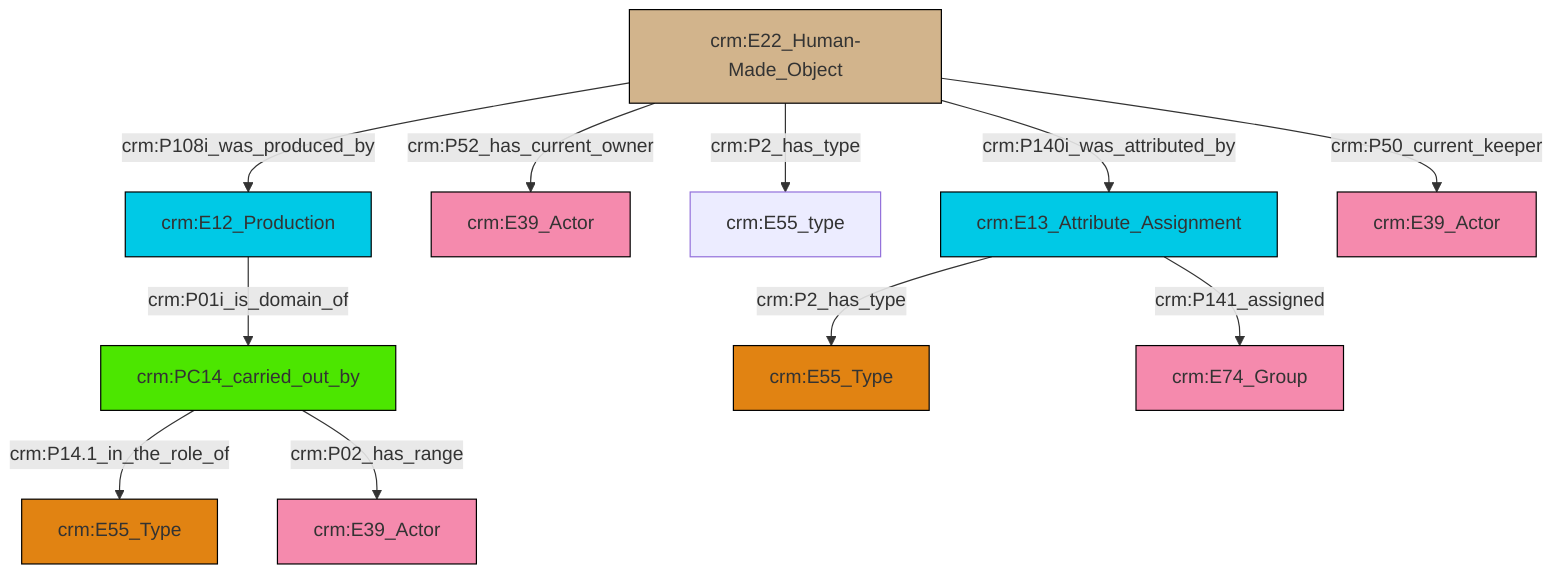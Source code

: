 graph TD
classDef Literal fill:#f2f2f2,stroke:#000000;
classDef CRM_Entity fill:#FFFFFF,stroke:#000000;
classDef Temporal_Entity fill:#00C9E6, stroke:#000000;
classDef Type fill:#E18312, stroke:#000000;
classDef Time-Span fill:#2C9C91, stroke:#000000;
classDef Appellation fill:#FFEB7F, stroke:#000000;
classDef Place fill:#008836, stroke:#000000;
classDef Persistent_Item fill:#B266B2, stroke:#000000;
classDef Conceptual_Object fill:#FFD700, stroke:#000000;
classDef Physical_Thing fill:#D2B48C, stroke:#000000;
classDef Actor fill:#f58aad, stroke:#000000;
classDef PC_Classes fill:#4ce600, stroke:#000000;
classDef Multi fill:#cccccc,stroke:#000000;

0["crm:E22_Human-Made_Object"]:::Physical_Thing -->|crm:P108i_was_produced_by| 1["crm:E12_Production"]:::Temporal_Entity
4["crm:E13_Attribute_Assignment"]:::Temporal_Entity -->|crm:P2_has_type| 5["crm:E55_Type"]:::Type
6["crm:PC14_carried_out_by"]:::PC_Classes -->|crm:P14.1_in_the_role_of| 10["crm:E55_Type"]:::Type
0["crm:E22_Human-Made_Object"]:::Physical_Thing -->|crm:P52_has_current_owner| 11["crm:E39_Actor"]:::Actor
0["crm:E22_Human-Made_Object"]:::Physical_Thing -->|crm:P2_has_type| 12["crm:E55_type"]:::Default
4["crm:E13_Attribute_Assignment"]:::Temporal_Entity -->|crm:P141_assigned| 16["crm:E74_Group"]:::Actor
0["crm:E22_Human-Made_Object"]:::Physical_Thing -->|crm:P140i_was_attributed_by| 4["crm:E13_Attribute_Assignment"]:::Temporal_Entity
6["crm:PC14_carried_out_by"]:::PC_Classes -->|crm:P02_has_range| 17["crm:E39_Actor"]:::Actor
0["crm:E22_Human-Made_Object"]:::Physical_Thing -->|crm:P50_current_keeper| 2["crm:E39_Actor"]:::Actor
1["crm:E12_Production"]:::Temporal_Entity -->|crm:P01i_is_domain_of| 6["crm:PC14_carried_out_by"]:::PC_Classes
